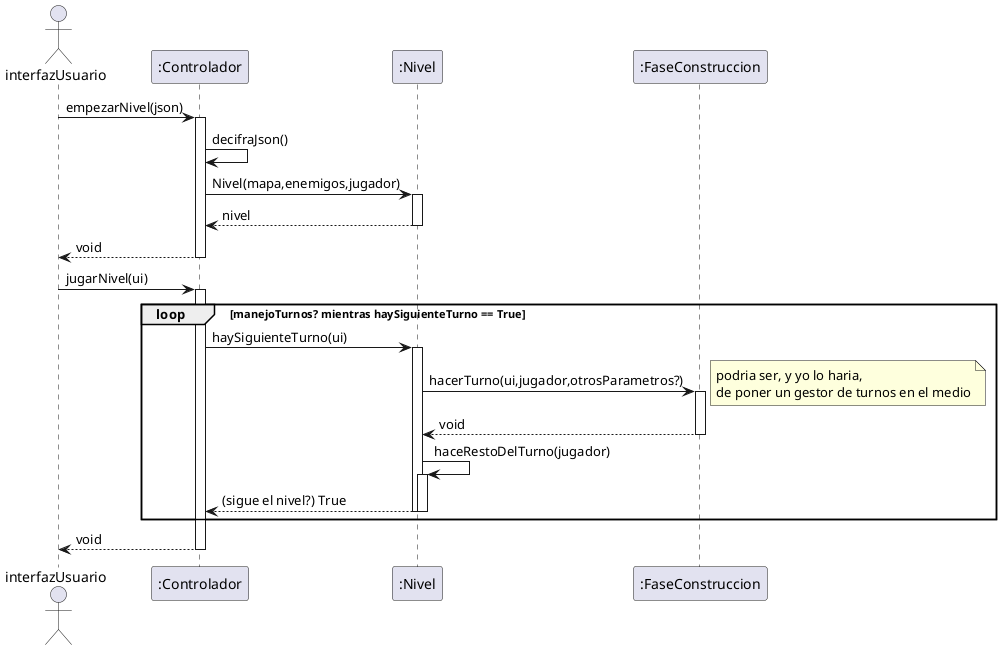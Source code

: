 @startuml


Actor interfazUsuario as usuario

participant ":Controlador" as controller
participant ":Nivel" as Juego
participant ":FaseConstruccion" as builder


usuario -> controller: empezarNivel(json)
activate controller
controller-> controller: decifraJson()

controller -> Juego: Nivel(mapa,enemigos,jugador)
activate Juego
Juego --> controller : nivel
deactivate Juego

controller --> usuario: void
deactivate controller


usuario -> controller: jugarNivel(ui)
activate controller
loop manejoTurnos? mientras haySiguienteTurno == True




controller-> Juego: haySiguienteTurno(ui)
activate Juego
Juego -> builder: hacerTurno(ui,jugador,otrosParametros?)
activate builder
note right
podria ser, y yo lo haria,
de poner un gestor de turnos en el medio
end note


builder--> Juego: void
deactivate builder
Juego -> Juego: haceRestoDelTurno(jugador)
activate Juego
Juego --> controller: (sigue el nivel?) True
deactivate Juego
deactivate Juego
end
controller--> usuario: void

deactivate controller

@enduml